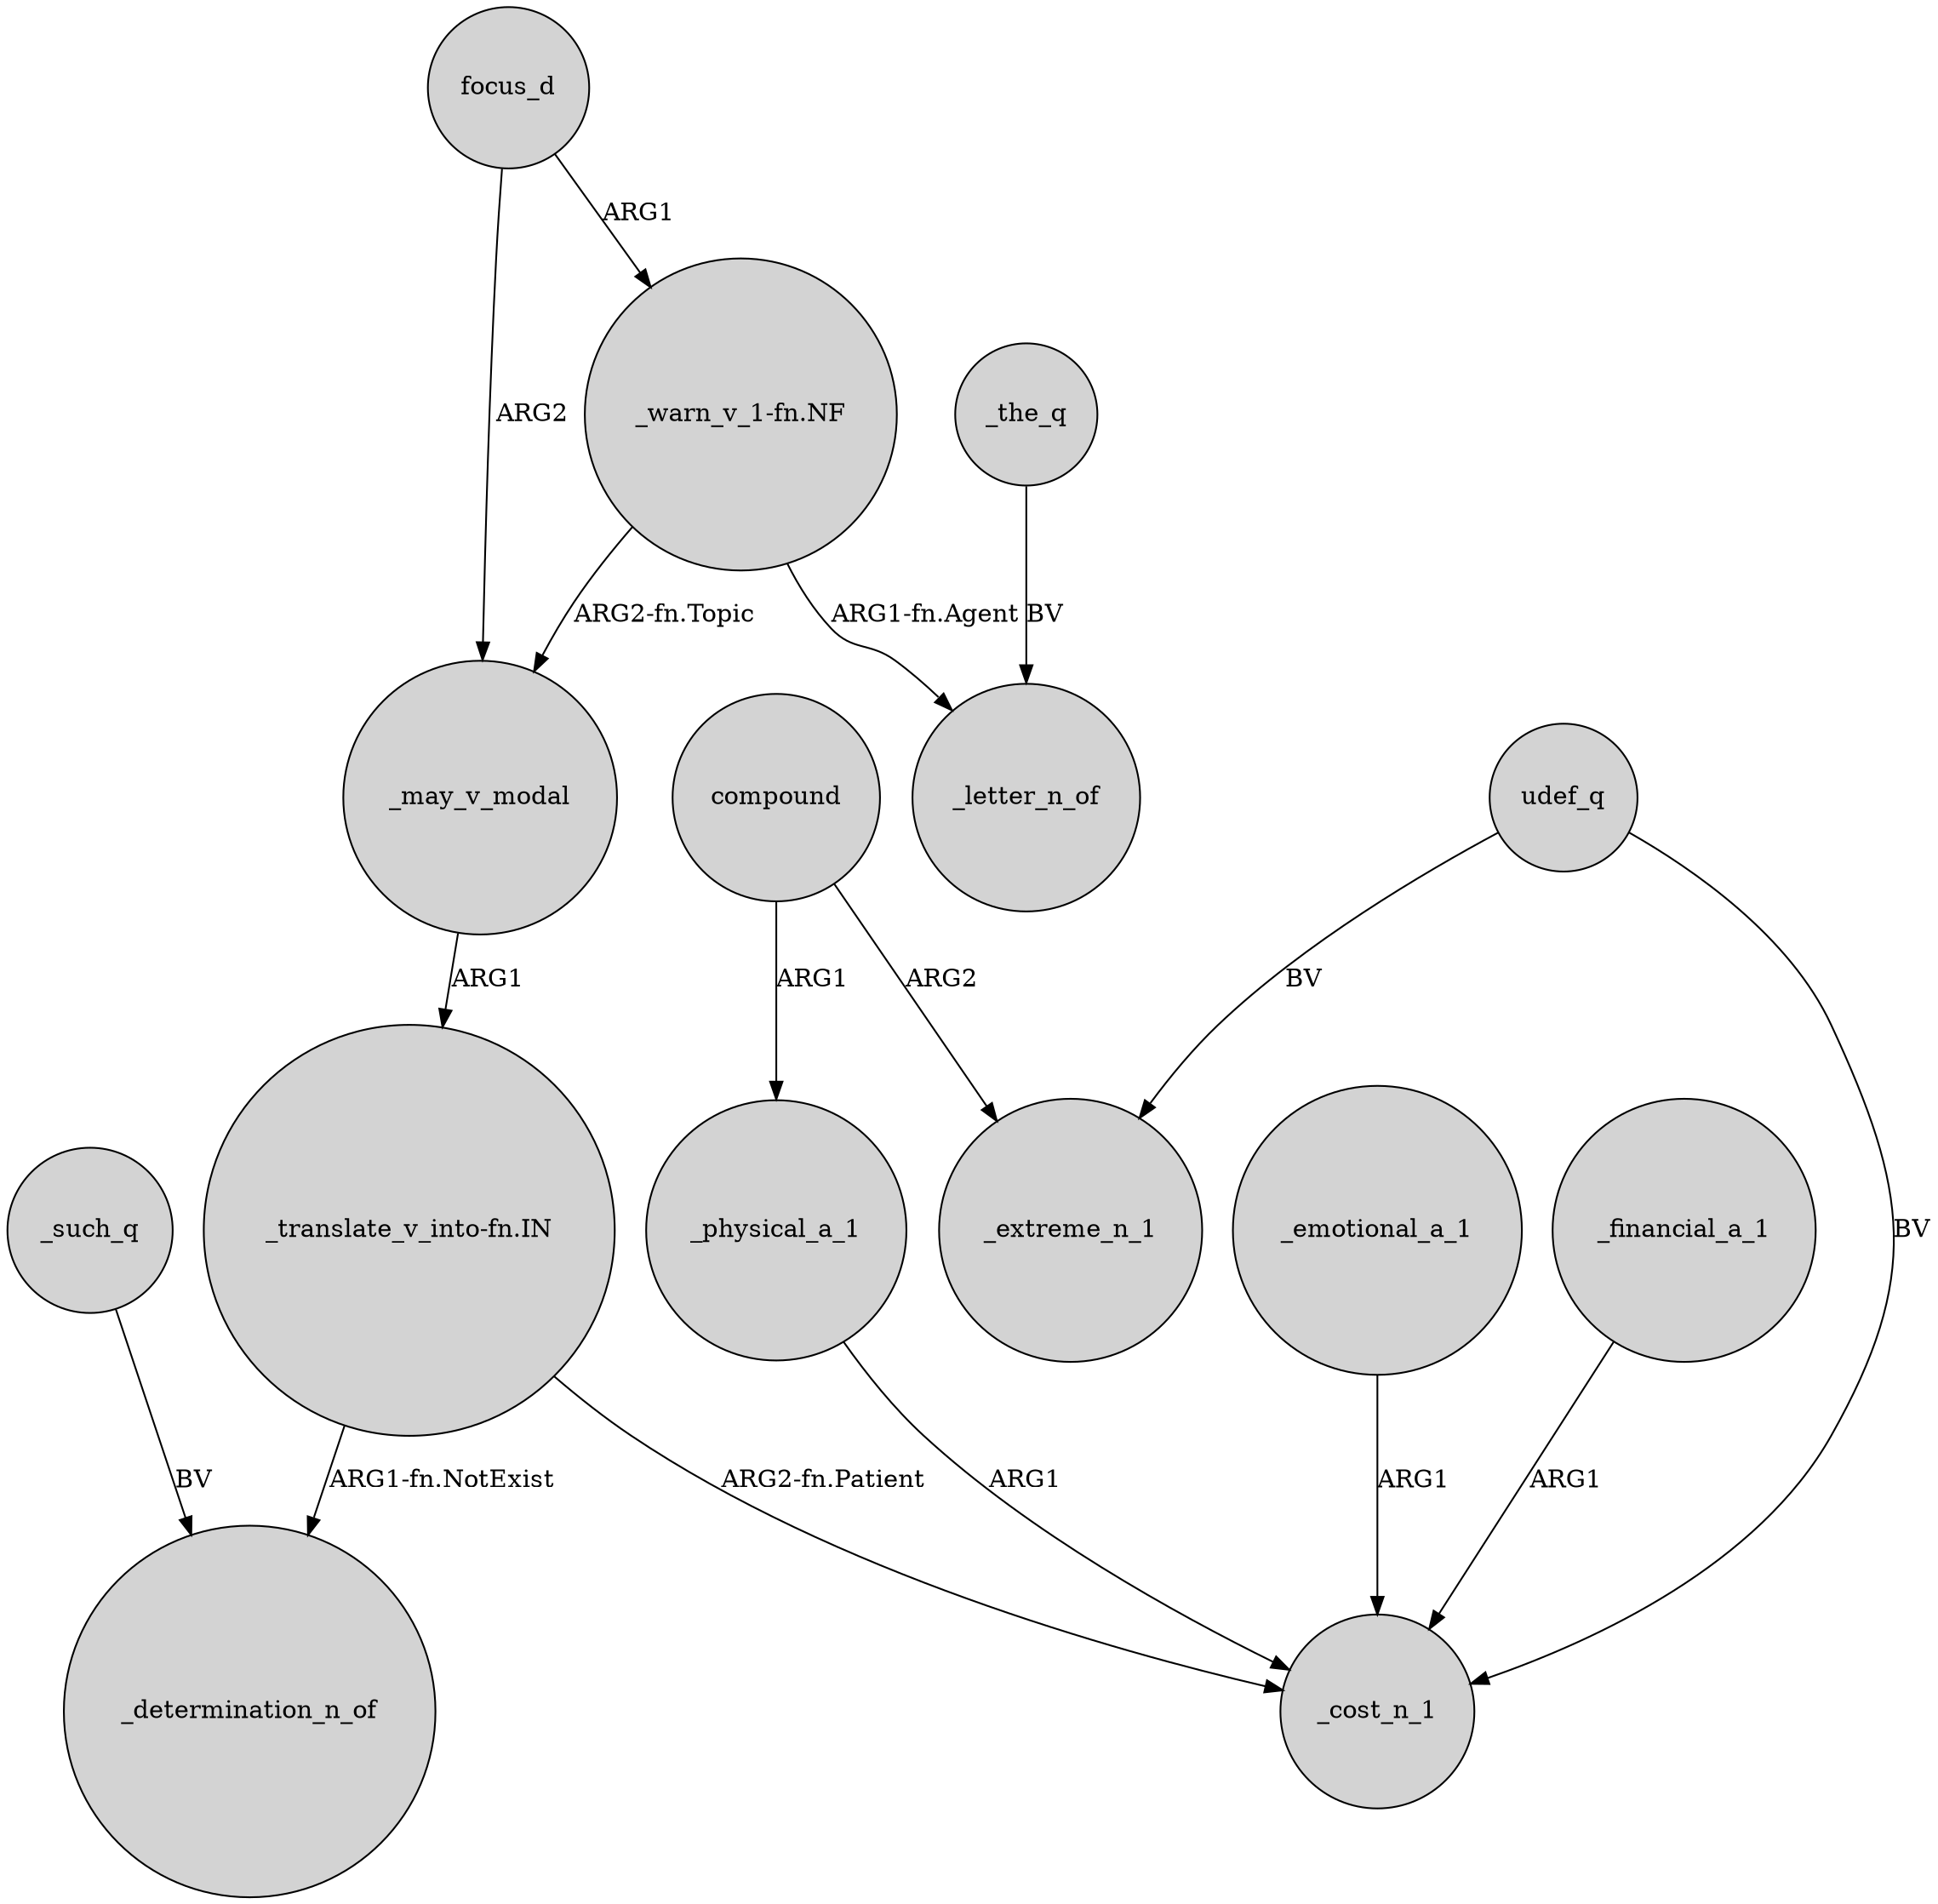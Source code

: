 digraph {
	node [shape=circle style=filled]
	_may_v_modal -> "_translate_v_into-fn.IN" [label=ARG1]
	"_translate_v_into-fn.IN" -> _determination_n_of [label="ARG1-fn.NotExist"]
	_financial_a_1 -> _cost_n_1 [label=ARG1]
	udef_q -> _extreme_n_1 [label=BV]
	udef_q -> _cost_n_1 [label=BV]
	"_translate_v_into-fn.IN" -> _cost_n_1 [label="ARG2-fn.Patient"]
	compound -> _physical_a_1 [label=ARG1]
	compound -> _extreme_n_1 [label=ARG2]
	_the_q -> _letter_n_of [label=BV]
	"_warn_v_1-fn.NF" -> _letter_n_of [label="ARG1-fn.Agent"]
	_physical_a_1 -> _cost_n_1 [label=ARG1]
	_such_q -> _determination_n_of [label=BV]
	focus_d -> "_warn_v_1-fn.NF" [label=ARG1]
	focus_d -> _may_v_modal [label=ARG2]
	_emotional_a_1 -> _cost_n_1 [label=ARG1]
	"_warn_v_1-fn.NF" -> _may_v_modal [label="ARG2-fn.Topic"]
}
